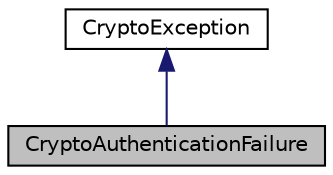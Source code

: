 digraph "CryptoAuthenticationFailure"
{
 // LATEX_PDF_SIZE
  edge [fontname="Helvetica",fontsize="10",labelfontname="Helvetica",labelfontsize="10"];
  node [fontname="Helvetica",fontsize="10",shape=record];
  Node1 [label="CryptoAuthenticationFailure",height=0.2,width=0.4,color="black", fillcolor="grey75", style="filled", fontcolor="black",tooltip="Asymmetric cipher/signature, and AEAD mode authentication failure exception container"];
  Node2 -> Node1 [dir="back",color="midnightblue",fontsize="10",style="solid",fontname="Helvetica"];
  Node2 [label="CryptoException",height=0.2,width=0.4,color="black", fillcolor="white", style="filled",URL="$class_crypto_exception.html",tooltip="Base cryptographic exception container."];
}
